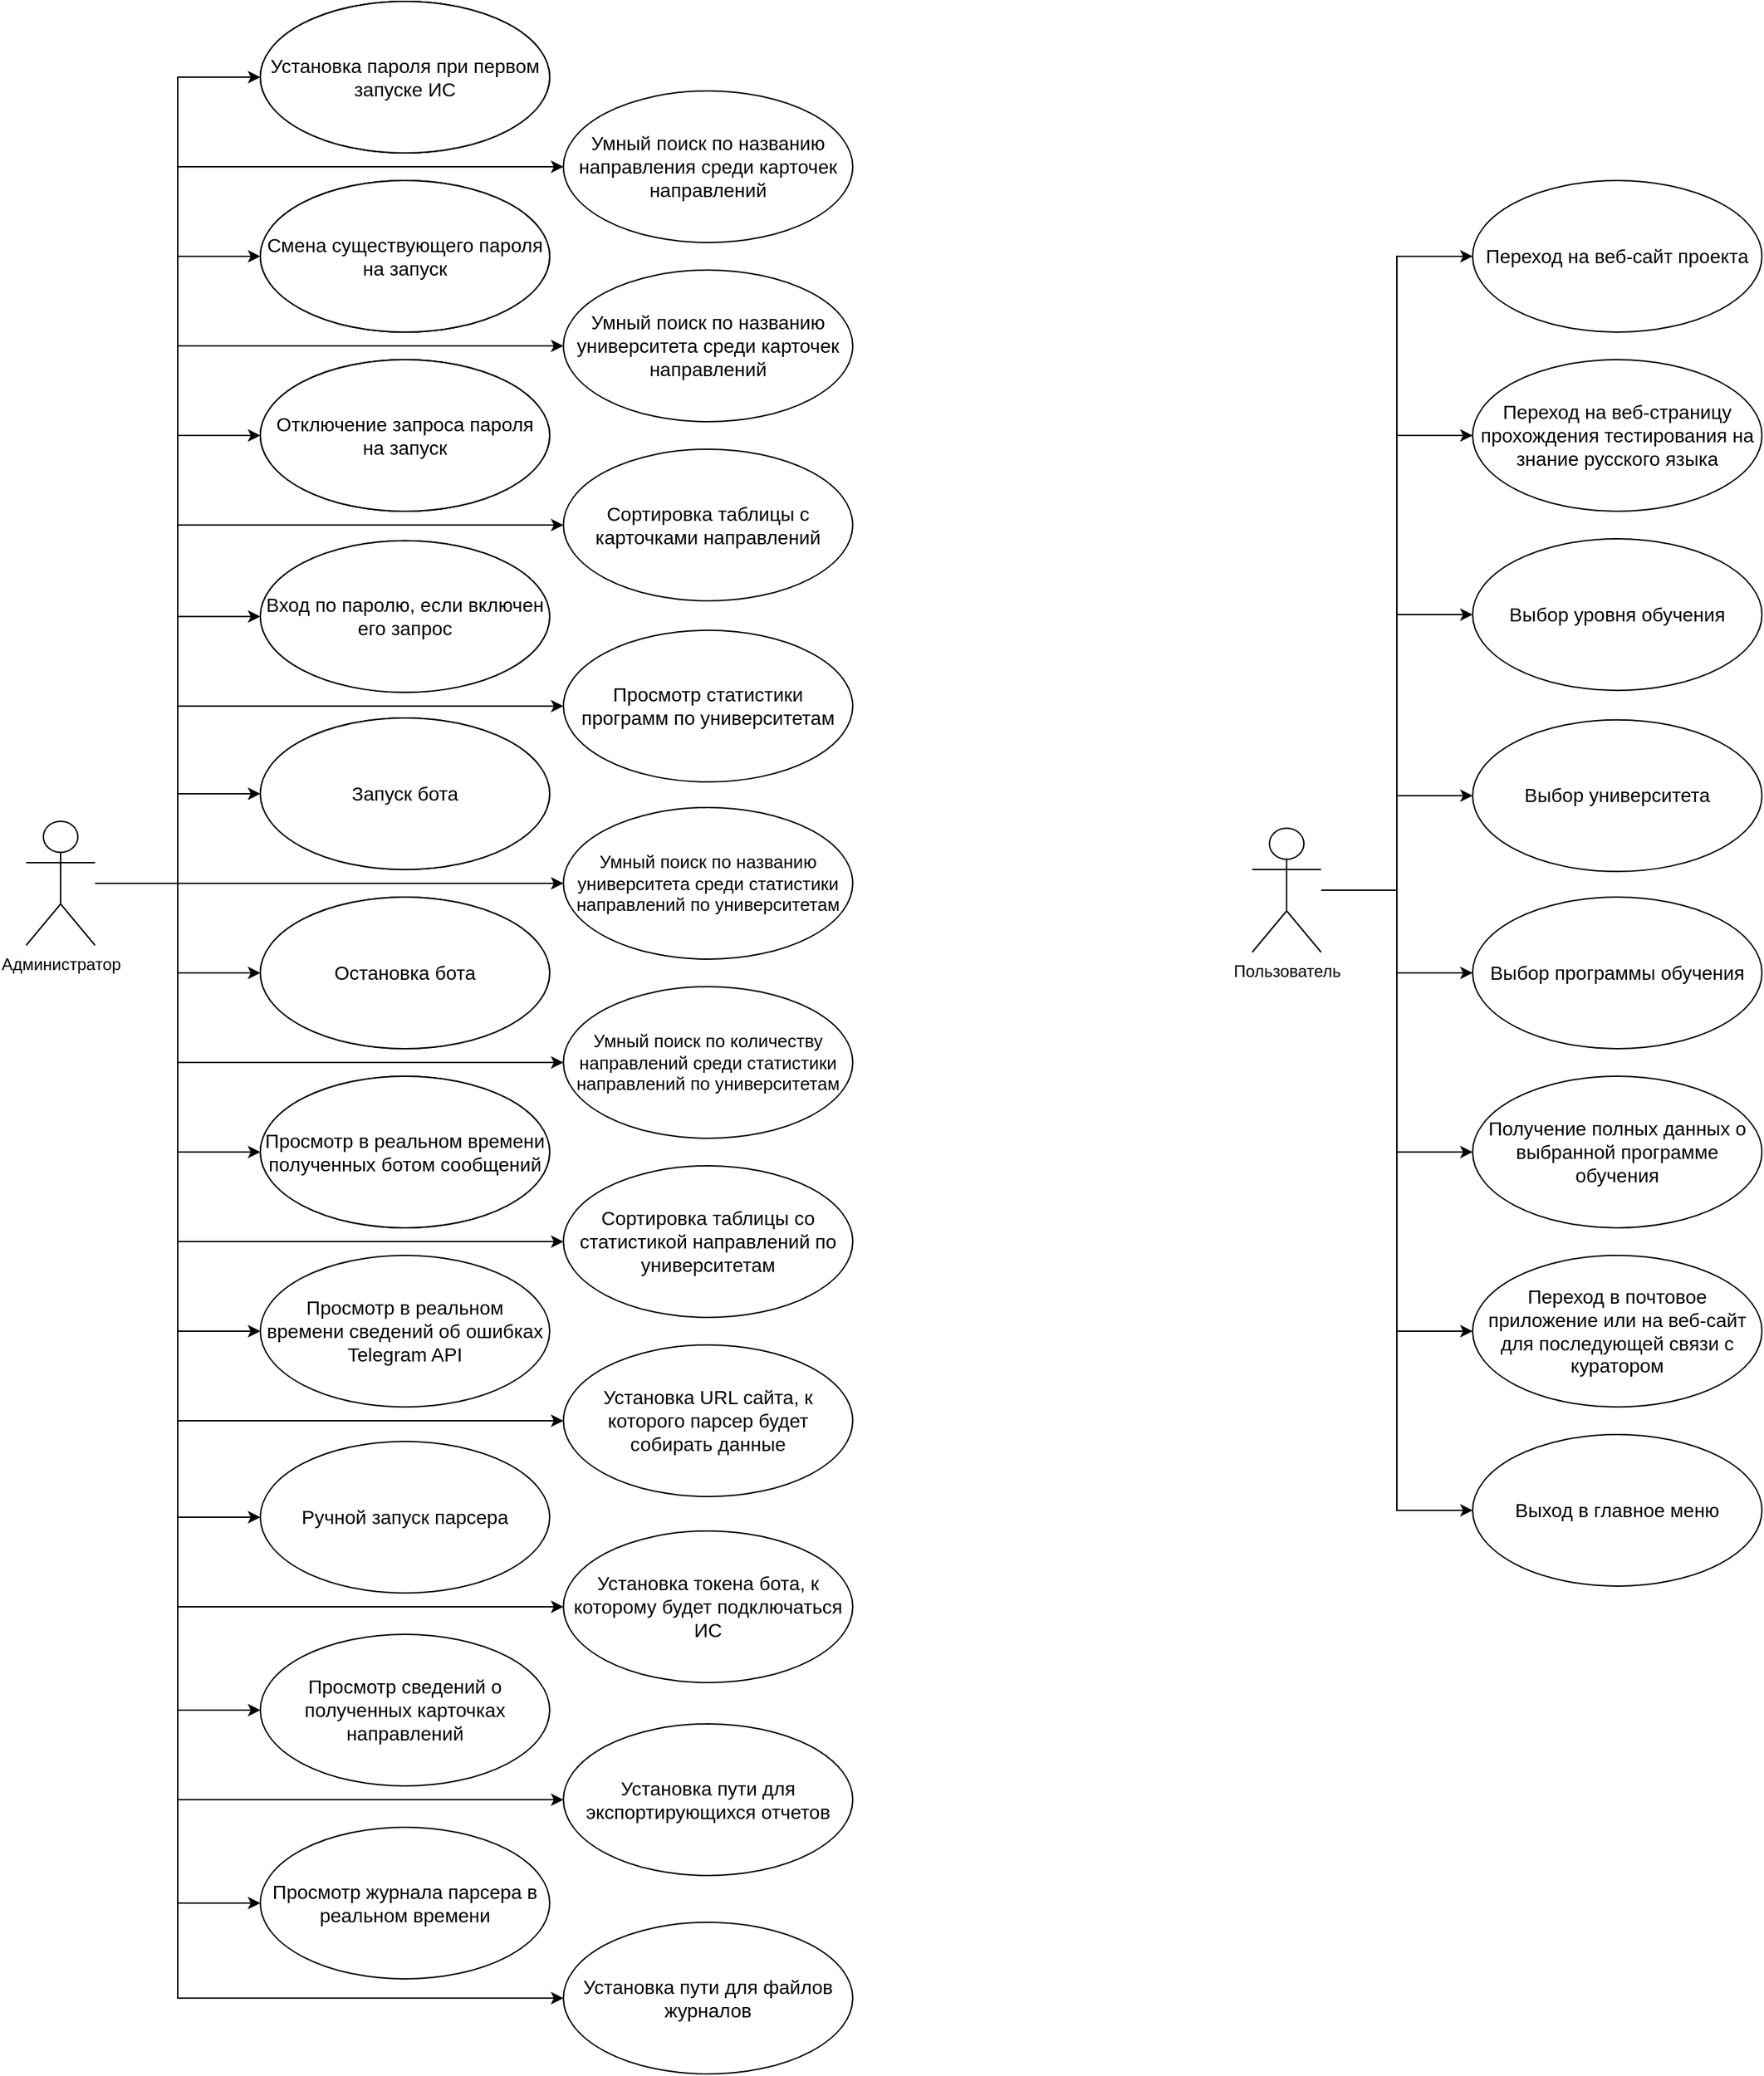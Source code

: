 <mxfile version="21.1.5" type="device">
  <diagram name="Страница 1" id="XWZ9HzhF4-gvC73t8PM1">
    <mxGraphModel dx="2220" dy="2578" grid="1" gridSize="10" guides="1" tooltips="1" connect="1" arrows="1" fold="1" page="1" pageScale="1" pageWidth="827" pageHeight="1169" math="0" shadow="0">
      <root>
        <mxCell id="0" />
        <mxCell id="1" parent="0" />
        <mxCell id="Ydeme7hIcuhJ-TMUcf0_-15" style="edgeStyle=orthogonalEdgeStyle;rounded=0;orthogonalLoop=1;jettySize=auto;html=1;entryX=0;entryY=0.5;entryDx=0;entryDy=0;" edge="1" parent="1" source="Ydeme7hIcuhJ-TMUcf0_-3" target="Ydeme7hIcuhJ-TMUcf0_-13">
          <mxGeometry relative="1" as="geometry" />
        </mxCell>
        <mxCell id="Ydeme7hIcuhJ-TMUcf0_-32" style="edgeStyle=orthogonalEdgeStyle;rounded=0;orthogonalLoop=1;jettySize=auto;html=1;entryX=0;entryY=0.5;entryDx=0;entryDy=0;" edge="1" parent="1" source="Ydeme7hIcuhJ-TMUcf0_-3" target="Ydeme7hIcuhJ-TMUcf0_-31">
          <mxGeometry relative="1" as="geometry" />
        </mxCell>
        <mxCell id="Ydeme7hIcuhJ-TMUcf0_-33" style="edgeStyle=orthogonalEdgeStyle;rounded=0;orthogonalLoop=1;jettySize=auto;html=1;entryX=0;entryY=0.5;entryDx=0;entryDy=0;" edge="1" parent="1" source="Ydeme7hIcuhJ-TMUcf0_-3" target="Ydeme7hIcuhJ-TMUcf0_-25">
          <mxGeometry relative="1" as="geometry" />
        </mxCell>
        <mxCell id="Ydeme7hIcuhJ-TMUcf0_-34" style="edgeStyle=orthogonalEdgeStyle;rounded=0;orthogonalLoop=1;jettySize=auto;html=1;entryX=0;entryY=0.5;entryDx=0;entryDy=0;" edge="1" parent="1" source="Ydeme7hIcuhJ-TMUcf0_-3" target="Ydeme7hIcuhJ-TMUcf0_-27">
          <mxGeometry relative="1" as="geometry" />
        </mxCell>
        <mxCell id="Ydeme7hIcuhJ-TMUcf0_-35" style="edgeStyle=orthogonalEdgeStyle;rounded=0;orthogonalLoop=1;jettySize=auto;html=1;entryX=0;entryY=0.5;entryDx=0;entryDy=0;" edge="1" parent="1" source="Ydeme7hIcuhJ-TMUcf0_-3" target="Ydeme7hIcuhJ-TMUcf0_-29">
          <mxGeometry relative="1" as="geometry" />
        </mxCell>
        <mxCell id="Ydeme7hIcuhJ-TMUcf0_-36" style="edgeStyle=orthogonalEdgeStyle;rounded=0;orthogonalLoop=1;jettySize=auto;html=1;entryX=0;entryY=0.5;entryDx=0;entryDy=0;" edge="1" parent="1" source="Ydeme7hIcuhJ-TMUcf0_-3" target="Ydeme7hIcuhJ-TMUcf0_-26">
          <mxGeometry relative="1" as="geometry" />
        </mxCell>
        <mxCell id="Ydeme7hIcuhJ-TMUcf0_-37" style="edgeStyle=orthogonalEdgeStyle;rounded=0;orthogonalLoop=1;jettySize=auto;html=1;entryX=0;entryY=0.5;entryDx=0;entryDy=0;" edge="1" parent="1" source="Ydeme7hIcuhJ-TMUcf0_-3" target="Ydeme7hIcuhJ-TMUcf0_-30">
          <mxGeometry relative="1" as="geometry" />
        </mxCell>
        <mxCell id="Ydeme7hIcuhJ-TMUcf0_-38" style="edgeStyle=orthogonalEdgeStyle;rounded=0;orthogonalLoop=1;jettySize=auto;html=1;entryX=0;entryY=0.5;entryDx=0;entryDy=0;" edge="1" parent="1" source="Ydeme7hIcuhJ-TMUcf0_-3" target="Ydeme7hIcuhJ-TMUcf0_-28">
          <mxGeometry relative="1" as="geometry" />
        </mxCell>
        <mxCell id="Ydeme7hIcuhJ-TMUcf0_-3" value="Пользователь" style="shape=umlActor;verticalLabelPosition=bottom;verticalAlign=top;html=1;outlineConnect=0;" vertex="1" parent="1">
          <mxGeometry x="1230" y="265" width="50" height="90" as="geometry" />
        </mxCell>
        <mxCell id="Ydeme7hIcuhJ-TMUcf0_-13" value="&lt;span style=&quot;font-size: 14px;&quot;&gt;Переход на веб-страницу прохождения тестирования на знание русского языка&lt;/span&gt;" style="ellipse;whiteSpace=wrap;html=1;" vertex="1" parent="1">
          <mxGeometry x="1390" y="-75" width="210" height="110" as="geometry" />
        </mxCell>
        <mxCell id="Ydeme7hIcuhJ-TMUcf0_-25" value="&lt;span style=&quot;font-size: 14px;&quot;&gt;Выбор уровня обучения&lt;/span&gt;" style="ellipse;whiteSpace=wrap;html=1;" vertex="1" parent="1">
          <mxGeometry x="1390" y="55" width="210" height="110" as="geometry" />
        </mxCell>
        <mxCell id="Ydeme7hIcuhJ-TMUcf0_-26" value="&lt;span style=&quot;font-size: 14px;&quot;&gt;Получение полных данных о выбранной программе обучения&lt;/span&gt;" style="ellipse;whiteSpace=wrap;html=1;" vertex="1" parent="1">
          <mxGeometry x="1390" y="445" width="210" height="110" as="geometry" />
        </mxCell>
        <mxCell id="Ydeme7hIcuhJ-TMUcf0_-27" value="&lt;span style=&quot;font-size: 14px;&quot;&gt;Выбор университета&lt;/span&gt;" style="ellipse;whiteSpace=wrap;html=1;" vertex="1" parent="1">
          <mxGeometry x="1390" y="186.42" width="210" height="110" as="geometry" />
        </mxCell>
        <mxCell id="Ydeme7hIcuhJ-TMUcf0_-28" value="&lt;span style=&quot;font-size: 14px;&quot;&gt;Выход в главное меню&lt;/span&gt;" style="ellipse;whiteSpace=wrap;html=1;" vertex="1" parent="1">
          <mxGeometry x="1390" y="705" width="210" height="110" as="geometry" />
        </mxCell>
        <mxCell id="Ydeme7hIcuhJ-TMUcf0_-29" value="&lt;span style=&quot;font-size: 14px;&quot;&gt;Выбор программы обучения&lt;/span&gt;" style="ellipse;whiteSpace=wrap;html=1;" vertex="1" parent="1">
          <mxGeometry x="1390" y="315" width="210" height="110" as="geometry" />
        </mxCell>
        <mxCell id="Ydeme7hIcuhJ-TMUcf0_-30" value="&lt;span style=&quot;font-size: 14px;&quot;&gt;Переход в почтовое приложение или на веб-сайт для последующей связи с куратором&lt;/span&gt;" style="ellipse;whiteSpace=wrap;html=1;" vertex="1" parent="1">
          <mxGeometry x="1390" y="575" width="210" height="110" as="geometry" />
        </mxCell>
        <mxCell id="Ydeme7hIcuhJ-TMUcf0_-31" value="&lt;span style=&quot;font-size: 14px;&quot;&gt;Переход на веб-сайт проекта&lt;/span&gt;" style="ellipse;whiteSpace=wrap;html=1;" vertex="1" parent="1">
          <mxGeometry x="1390" y="-205" width="210" height="110" as="geometry" />
        </mxCell>
        <mxCell id="Ydeme7hIcuhJ-TMUcf0_-39" style="edgeStyle=orthogonalEdgeStyle;rounded=0;orthogonalLoop=1;jettySize=auto;html=1;entryX=0;entryY=0.5;entryDx=0;entryDy=0;" edge="1" parent="1" source="Ydeme7hIcuhJ-TMUcf0_-47" target="Ydeme7hIcuhJ-TMUcf0_-48">
          <mxGeometry relative="1" as="geometry" />
        </mxCell>
        <mxCell id="Ydeme7hIcuhJ-TMUcf0_-40" style="edgeStyle=orthogonalEdgeStyle;rounded=0;orthogonalLoop=1;jettySize=auto;html=1;entryX=0;entryY=0.5;entryDx=0;entryDy=0;" edge="1" parent="1" source="Ydeme7hIcuhJ-TMUcf0_-47" target="Ydeme7hIcuhJ-TMUcf0_-55">
          <mxGeometry relative="1" as="geometry" />
        </mxCell>
        <mxCell id="Ydeme7hIcuhJ-TMUcf0_-41" style="edgeStyle=orthogonalEdgeStyle;rounded=0;orthogonalLoop=1;jettySize=auto;html=1;entryX=0;entryY=0.5;entryDx=0;entryDy=0;" edge="1" parent="1" source="Ydeme7hIcuhJ-TMUcf0_-47" target="Ydeme7hIcuhJ-TMUcf0_-49">
          <mxGeometry relative="1" as="geometry" />
        </mxCell>
        <mxCell id="Ydeme7hIcuhJ-TMUcf0_-42" style="edgeStyle=orthogonalEdgeStyle;rounded=0;orthogonalLoop=1;jettySize=auto;html=1;entryX=0;entryY=0.5;entryDx=0;entryDy=0;" edge="1" parent="1" source="Ydeme7hIcuhJ-TMUcf0_-47" target="Ydeme7hIcuhJ-TMUcf0_-51">
          <mxGeometry relative="1" as="geometry" />
        </mxCell>
        <mxCell id="Ydeme7hIcuhJ-TMUcf0_-43" style="edgeStyle=orthogonalEdgeStyle;rounded=0;orthogonalLoop=1;jettySize=auto;html=1;entryX=0;entryY=0.5;entryDx=0;entryDy=0;" edge="1" parent="1" source="Ydeme7hIcuhJ-TMUcf0_-47" target="Ydeme7hIcuhJ-TMUcf0_-53">
          <mxGeometry relative="1" as="geometry" />
        </mxCell>
        <mxCell id="Ydeme7hIcuhJ-TMUcf0_-44" style="edgeStyle=orthogonalEdgeStyle;rounded=0;orthogonalLoop=1;jettySize=auto;html=1;entryX=0;entryY=0.5;entryDx=0;entryDy=0;" edge="1" parent="1" source="Ydeme7hIcuhJ-TMUcf0_-47" target="Ydeme7hIcuhJ-TMUcf0_-50">
          <mxGeometry relative="1" as="geometry" />
        </mxCell>
        <mxCell id="Ydeme7hIcuhJ-TMUcf0_-45" style="edgeStyle=orthogonalEdgeStyle;rounded=0;orthogonalLoop=1;jettySize=auto;html=1;entryX=0;entryY=0.5;entryDx=0;entryDy=0;" edge="1" parent="1" source="Ydeme7hIcuhJ-TMUcf0_-47" target="Ydeme7hIcuhJ-TMUcf0_-54">
          <mxGeometry relative="1" as="geometry" />
        </mxCell>
        <mxCell id="Ydeme7hIcuhJ-TMUcf0_-46" style="edgeStyle=orthogonalEdgeStyle;rounded=0;orthogonalLoop=1;jettySize=auto;html=1;entryX=0;entryY=0.5;entryDx=0;entryDy=0;" edge="1" parent="1" source="Ydeme7hIcuhJ-TMUcf0_-47" target="Ydeme7hIcuhJ-TMUcf0_-52">
          <mxGeometry relative="1" as="geometry" />
        </mxCell>
        <mxCell id="Ydeme7hIcuhJ-TMUcf0_-59" style="edgeStyle=orthogonalEdgeStyle;rounded=0;orthogonalLoop=1;jettySize=auto;html=1;entryX=0;entryY=0.5;entryDx=0;entryDy=0;" edge="1" parent="1" source="Ydeme7hIcuhJ-TMUcf0_-47" target="Ydeme7hIcuhJ-TMUcf0_-58">
          <mxGeometry relative="1" as="geometry" />
        </mxCell>
        <mxCell id="Ydeme7hIcuhJ-TMUcf0_-60" style="edgeStyle=orthogonalEdgeStyle;rounded=0;orthogonalLoop=1;jettySize=auto;html=1;entryX=0;entryY=0.5;entryDx=0;entryDy=0;" edge="1" parent="1" source="Ydeme7hIcuhJ-TMUcf0_-47" target="Ydeme7hIcuhJ-TMUcf0_-57">
          <mxGeometry relative="1" as="geometry" />
        </mxCell>
        <mxCell id="Ydeme7hIcuhJ-TMUcf0_-91" style="edgeStyle=orthogonalEdgeStyle;rounded=0;orthogonalLoop=1;jettySize=auto;html=1;entryX=0;entryY=0.5;entryDx=0;entryDy=0;" edge="1" parent="1" source="Ydeme7hIcuhJ-TMUcf0_-47" target="Ydeme7hIcuhJ-TMUcf0_-74">
          <mxGeometry relative="1" as="geometry">
            <Array as="points">
              <mxPoint x="450" y="305" />
              <mxPoint x="450" y="-215" />
            </Array>
          </mxGeometry>
        </mxCell>
        <mxCell id="Ydeme7hIcuhJ-TMUcf0_-92" style="edgeStyle=orthogonalEdgeStyle;rounded=0;orthogonalLoop=1;jettySize=auto;html=1;entryX=0;entryY=0.5;entryDx=0;entryDy=0;" edge="1" parent="1" source="Ydeme7hIcuhJ-TMUcf0_-47" target="Ydeme7hIcuhJ-TMUcf0_-75">
          <mxGeometry relative="1" as="geometry">
            <Array as="points">
              <mxPoint x="450" y="305" />
              <mxPoint x="450" y="-85" />
            </Array>
          </mxGeometry>
        </mxCell>
        <mxCell id="Ydeme7hIcuhJ-TMUcf0_-93" style="edgeStyle=orthogonalEdgeStyle;rounded=0;orthogonalLoop=1;jettySize=auto;html=1;entryX=0;entryY=0.5;entryDx=0;entryDy=0;" edge="1" parent="1" source="Ydeme7hIcuhJ-TMUcf0_-47" target="Ydeme7hIcuhJ-TMUcf0_-76">
          <mxGeometry relative="1" as="geometry">
            <Array as="points">
              <mxPoint x="450" y="305" />
              <mxPoint x="450" y="45" />
            </Array>
          </mxGeometry>
        </mxCell>
        <mxCell id="Ydeme7hIcuhJ-TMUcf0_-94" style="edgeStyle=orthogonalEdgeStyle;rounded=0;orthogonalLoop=1;jettySize=auto;html=1;entryX=0;entryY=0.5;entryDx=0;entryDy=0;" edge="1" parent="1" source="Ydeme7hIcuhJ-TMUcf0_-47" target="Ydeme7hIcuhJ-TMUcf0_-78">
          <mxGeometry relative="1" as="geometry">
            <Array as="points">
              <mxPoint x="450" y="305" />
              <mxPoint x="450" y="176" />
            </Array>
          </mxGeometry>
        </mxCell>
        <mxCell id="Ydeme7hIcuhJ-TMUcf0_-95" style="edgeStyle=orthogonalEdgeStyle;rounded=0;orthogonalLoop=1;jettySize=auto;html=1;entryX=0;entryY=0.5;entryDx=0;entryDy=0;" edge="1" parent="1" source="Ydeme7hIcuhJ-TMUcf0_-47" target="Ydeme7hIcuhJ-TMUcf0_-77">
          <mxGeometry relative="1" as="geometry" />
        </mxCell>
        <mxCell id="Ydeme7hIcuhJ-TMUcf0_-96" style="edgeStyle=orthogonalEdgeStyle;rounded=0;orthogonalLoop=1;jettySize=auto;html=1;entryX=0;entryY=0.5;entryDx=0;entryDy=0;" edge="1" parent="1" source="Ydeme7hIcuhJ-TMUcf0_-47" target="Ydeme7hIcuhJ-TMUcf0_-79">
          <mxGeometry relative="1" as="geometry">
            <Array as="points">
              <mxPoint x="450" y="305" />
              <mxPoint x="450" y="435" />
            </Array>
          </mxGeometry>
        </mxCell>
        <mxCell id="Ydeme7hIcuhJ-TMUcf0_-97" style="edgeStyle=orthogonalEdgeStyle;rounded=0;orthogonalLoop=1;jettySize=auto;html=1;entryX=0;entryY=0.5;entryDx=0;entryDy=0;" edge="1" parent="1" source="Ydeme7hIcuhJ-TMUcf0_-47" target="Ydeme7hIcuhJ-TMUcf0_-80">
          <mxGeometry relative="1" as="geometry">
            <Array as="points">
              <mxPoint x="450" y="305" />
              <mxPoint x="450" y="565" />
            </Array>
          </mxGeometry>
        </mxCell>
        <mxCell id="Ydeme7hIcuhJ-TMUcf0_-98" style="edgeStyle=orthogonalEdgeStyle;rounded=0;orthogonalLoop=1;jettySize=auto;html=1;entryX=0;entryY=0.5;entryDx=0;entryDy=0;" edge="1" parent="1" source="Ydeme7hIcuhJ-TMUcf0_-47" target="Ydeme7hIcuhJ-TMUcf0_-71">
          <mxGeometry relative="1" as="geometry">
            <Array as="points">
              <mxPoint x="450" y="305" />
              <mxPoint x="450" y="695" />
            </Array>
          </mxGeometry>
        </mxCell>
        <mxCell id="Ydeme7hIcuhJ-TMUcf0_-99" style="edgeStyle=orthogonalEdgeStyle;rounded=0;orthogonalLoop=1;jettySize=auto;html=1;entryX=0;entryY=0.5;entryDx=0;entryDy=0;" edge="1" parent="1" source="Ydeme7hIcuhJ-TMUcf0_-47" target="Ydeme7hIcuhJ-TMUcf0_-73">
          <mxGeometry relative="1" as="geometry">
            <Array as="points">
              <mxPoint x="450" y="305" />
              <mxPoint x="450" y="830" />
            </Array>
          </mxGeometry>
        </mxCell>
        <mxCell id="Ydeme7hIcuhJ-TMUcf0_-100" style="edgeStyle=orthogonalEdgeStyle;rounded=0;orthogonalLoop=1;jettySize=auto;html=1;entryX=0;entryY=0.5;entryDx=0;entryDy=0;" edge="1" parent="1" source="Ydeme7hIcuhJ-TMUcf0_-47" target="Ydeme7hIcuhJ-TMUcf0_-72">
          <mxGeometry relative="1" as="geometry">
            <Array as="points">
              <mxPoint x="450" y="305" />
              <mxPoint x="450" y="970" />
            </Array>
          </mxGeometry>
        </mxCell>
        <mxCell id="Ydeme7hIcuhJ-TMUcf0_-104" style="edgeStyle=orthogonalEdgeStyle;rounded=0;orthogonalLoop=1;jettySize=auto;html=1;entryX=0;entryY=0.5;entryDx=0;entryDy=0;" edge="1" parent="1" source="Ydeme7hIcuhJ-TMUcf0_-47" target="Ydeme7hIcuhJ-TMUcf0_-101">
          <mxGeometry relative="1" as="geometry" />
        </mxCell>
        <mxCell id="Ydeme7hIcuhJ-TMUcf0_-105" style="edgeStyle=orthogonalEdgeStyle;rounded=0;orthogonalLoop=1;jettySize=auto;html=1;entryX=0;entryY=0.5;entryDx=0;entryDy=0;" edge="1" parent="1" source="Ydeme7hIcuhJ-TMUcf0_-47" target="Ydeme7hIcuhJ-TMUcf0_-102">
          <mxGeometry relative="1" as="geometry">
            <Array as="points">
              <mxPoint x="450" y="305" />
              <mxPoint x="450" y="1114" />
            </Array>
          </mxGeometry>
        </mxCell>
        <mxCell id="Ydeme7hIcuhJ-TMUcf0_-47" value="Администратор" style="shape=umlActor;verticalLabelPosition=bottom;verticalAlign=top;html=1;outlineConnect=0;" vertex="1" parent="1">
          <mxGeometry x="340" y="260" width="50" height="90" as="geometry" />
        </mxCell>
        <mxCell id="Ydeme7hIcuhJ-TMUcf0_-48" value="&lt;span style=&quot;font-size: 14px;&quot;&gt;Переход на веб-страницу прохождения тестирования на знание русского языка&lt;/span&gt;" style="ellipse;whiteSpace=wrap;html=1;" vertex="1" parent="1">
          <mxGeometry x="510" y="-205" width="210" height="110" as="geometry" />
        </mxCell>
        <mxCell id="Ydeme7hIcuhJ-TMUcf0_-49" value="&lt;span style=&quot;font-size: 14px;&quot;&gt;Выбор уровня обучения&lt;/span&gt;" style="ellipse;whiteSpace=wrap;html=1;" vertex="1" parent="1">
          <mxGeometry x="510" y="-75" width="210" height="110" as="geometry" />
        </mxCell>
        <mxCell id="Ydeme7hIcuhJ-TMUcf0_-50" value="&lt;span style=&quot;font-size: 14px;&quot;&gt;Получение полных данных о выбранной программе обучения&lt;/span&gt;" style="ellipse;whiteSpace=wrap;html=1;" vertex="1" parent="1">
          <mxGeometry x="510" y="315" width="210" height="110" as="geometry" />
        </mxCell>
        <mxCell id="Ydeme7hIcuhJ-TMUcf0_-51" value="&lt;span style=&quot;font-size: 14px;&quot;&gt;Выбор университета&lt;/span&gt;" style="ellipse;whiteSpace=wrap;html=1;" vertex="1" parent="1">
          <mxGeometry x="510" y="56.42" width="210" height="110" as="geometry" />
        </mxCell>
        <mxCell id="Ydeme7hIcuhJ-TMUcf0_-52" value="&lt;span style=&quot;font-size: 14px;&quot;&gt;Просмотр в реальном &lt;br&gt;времени сведений об ошибках&lt;br&gt;Telegram API&lt;br&gt;&lt;/span&gt;" style="ellipse;whiteSpace=wrap;html=1;" vertex="1" parent="1">
          <mxGeometry x="510" y="575" width="210" height="110" as="geometry" />
        </mxCell>
        <mxCell id="Ydeme7hIcuhJ-TMUcf0_-53" value="&lt;span style=&quot;font-size: 14px;&quot;&gt;Выбор программы обучения&lt;/span&gt;" style="ellipse;whiteSpace=wrap;html=1;" vertex="1" parent="1">
          <mxGeometry x="510" y="185" width="210" height="110" as="geometry" />
        </mxCell>
        <mxCell id="Ydeme7hIcuhJ-TMUcf0_-54" value="&lt;span style=&quot;font-size: 14px;&quot;&gt;Переход в почтовое приложение или на веб-сайт для последующей связи с куратором&lt;/span&gt;" style="ellipse;whiteSpace=wrap;html=1;" vertex="1" parent="1">
          <mxGeometry x="510" y="445" width="210" height="110" as="geometry" />
        </mxCell>
        <mxCell id="Ydeme7hIcuhJ-TMUcf0_-55" value="&lt;span style=&quot;font-size: 14px;&quot;&gt;Переход на веб-сайт проекта&lt;/span&gt;" style="ellipse;whiteSpace=wrap;html=1;" vertex="1" parent="1">
          <mxGeometry x="510" y="-335" width="210" height="110" as="geometry" />
        </mxCell>
        <mxCell id="Ydeme7hIcuhJ-TMUcf0_-57" value="&lt;span style=&quot;font-size: 14px;&quot;&gt;Просмотр сведений о полученных карточках направлений&lt;/span&gt;" style="ellipse;whiteSpace=wrap;html=1;" vertex="1" parent="1">
          <mxGeometry x="510" y="850" width="210" height="110" as="geometry" />
        </mxCell>
        <mxCell id="Ydeme7hIcuhJ-TMUcf0_-58" value="&lt;span style=&quot;font-size: 14px;&quot;&gt;Ручной запуск парсера&lt;/span&gt;" style="ellipse;whiteSpace=wrap;html=1;" vertex="1" parent="1">
          <mxGeometry x="510" y="710" width="210" height="110" as="geometry" />
        </mxCell>
        <mxCell id="Ydeme7hIcuhJ-TMUcf0_-61" value="&lt;span style=&quot;font-size: 14px;&quot;&gt;Переход на веб-сайт проекта&lt;/span&gt;" style="ellipse;whiteSpace=wrap;html=1;" vertex="1" parent="1">
          <mxGeometry x="510" y="-335" width="210" height="110" as="geometry" />
        </mxCell>
        <mxCell id="Ydeme7hIcuhJ-TMUcf0_-62" value="&lt;span style=&quot;font-size: 14px;&quot;&gt;Переход на веб-страницу прохождения тестирования на знание русского языка&lt;/span&gt;" style="ellipse;whiteSpace=wrap;html=1;" vertex="1" parent="1">
          <mxGeometry x="510" y="-205" width="210" height="110" as="geometry" />
        </mxCell>
        <mxCell id="Ydeme7hIcuhJ-TMUcf0_-63" value="&lt;span style=&quot;font-size: 14px;&quot;&gt;Выбор уровня обучения&lt;/span&gt;" style="ellipse;whiteSpace=wrap;html=1;" vertex="1" parent="1">
          <mxGeometry x="510" y="-75" width="210" height="110" as="geometry" />
        </mxCell>
        <mxCell id="Ydeme7hIcuhJ-TMUcf0_-64" value="&lt;font style=&quot;font-size: 14px;&quot;&gt;Установка пароля при первом запуске ИС&lt;/font&gt;" style="ellipse;whiteSpace=wrap;html=1;" vertex="1" parent="1">
          <mxGeometry x="510" y="-335" width="210" height="110" as="geometry" />
        </mxCell>
        <mxCell id="Ydeme7hIcuhJ-TMUcf0_-65" value="&lt;span style=&quot;font-size: 14px;&quot;&gt;Смена существующего пароля на запуск&lt;/span&gt;" style="ellipse;whiteSpace=wrap;html=1;" vertex="1" parent="1">
          <mxGeometry x="510" y="-205" width="210" height="110" as="geometry" />
        </mxCell>
        <mxCell id="Ydeme7hIcuhJ-TMUcf0_-66" value="&lt;span style=&quot;font-size: 14px;&quot;&gt;Отключение запроса пароля&lt;br&gt;на запуск&lt;/span&gt;" style="ellipse;whiteSpace=wrap;html=1;" vertex="1" parent="1">
          <mxGeometry x="510" y="-75" width="210" height="110" as="geometry" />
        </mxCell>
        <mxCell id="Ydeme7hIcuhJ-TMUcf0_-67" value="&lt;span style=&quot;font-size: 14px;&quot;&gt;Запуск бота&lt;/span&gt;" style="ellipse;whiteSpace=wrap;html=1;" vertex="1" parent="1">
          <mxGeometry x="510" y="185" width="210" height="110" as="geometry" />
        </mxCell>
        <mxCell id="Ydeme7hIcuhJ-TMUcf0_-68" value="&lt;span style=&quot;font-size: 14px;&quot;&gt;Вход по паролю, если включен его запрос&lt;/span&gt;" style="ellipse;whiteSpace=wrap;html=1;" vertex="1" parent="1">
          <mxGeometry x="510" y="56.42" width="210" height="110" as="geometry" />
        </mxCell>
        <mxCell id="Ydeme7hIcuhJ-TMUcf0_-69" value="&lt;span style=&quot;font-size: 14px;&quot;&gt;Остановка бота&lt;/span&gt;" style="ellipse;whiteSpace=wrap;html=1;" vertex="1" parent="1">
          <mxGeometry x="510" y="315" width="210" height="110" as="geometry" />
        </mxCell>
        <mxCell id="Ydeme7hIcuhJ-TMUcf0_-70" value="&lt;span style=&quot;font-size: 14px;&quot;&gt;Просмотр в реальном времени полученных ботом сообщений&lt;/span&gt;" style="ellipse;whiteSpace=wrap;html=1;" vertex="1" parent="1">
          <mxGeometry x="510" y="445" width="210" height="110" as="geometry" />
        </mxCell>
        <mxCell id="Ydeme7hIcuhJ-TMUcf0_-71" value="&lt;span style=&quot;font-size: 14px;&quot;&gt;Установка URL сайта, к которого парсер будет собирать данные&lt;/span&gt;" style="ellipse;whiteSpace=wrap;html=1;" vertex="1" parent="1">
          <mxGeometry x="730" y="640" width="210" height="110" as="geometry" />
        </mxCell>
        <mxCell id="Ydeme7hIcuhJ-TMUcf0_-72" value="&lt;span style=&quot;font-size: 14px;&quot;&gt;Установка пути для экспортирующихся отчетов&lt;/span&gt;" style="ellipse;whiteSpace=wrap;html=1;" vertex="1" parent="1">
          <mxGeometry x="730" y="915" width="210" height="110" as="geometry" />
        </mxCell>
        <mxCell id="Ydeme7hIcuhJ-TMUcf0_-73" value="&lt;span style=&quot;font-size: 14px;&quot;&gt;Установка токена бота, к которому будет подключаться ИС&lt;/span&gt;" style="ellipse;whiteSpace=wrap;html=1;" vertex="1" parent="1">
          <mxGeometry x="730" y="775" width="210" height="110" as="geometry" />
        </mxCell>
        <mxCell id="Ydeme7hIcuhJ-TMUcf0_-74" value="&lt;span style=&quot;font-size: 14px;&quot;&gt;Умный поиск по названию&lt;br&gt;направления среди карточек направлений&lt;/span&gt;" style="ellipse;whiteSpace=wrap;html=1;" vertex="1" parent="1">
          <mxGeometry x="730" y="-270" width="210" height="110" as="geometry" />
        </mxCell>
        <mxCell id="Ydeme7hIcuhJ-TMUcf0_-75" value="&lt;span style=&quot;font-size: 14px;&quot;&gt;Умный поиск по названию университета среди карточек направлений&lt;/span&gt;" style="ellipse;whiteSpace=wrap;html=1;" vertex="1" parent="1">
          <mxGeometry x="730" y="-140" width="210" height="110" as="geometry" />
        </mxCell>
        <mxCell id="Ydeme7hIcuhJ-TMUcf0_-76" value="&lt;span style=&quot;font-size: 14px;&quot;&gt;Сортировка таблицы с карточками направлений&lt;/span&gt;" style="ellipse;whiteSpace=wrap;html=1;" vertex="1" parent="1">
          <mxGeometry x="730" y="-10" width="210" height="110" as="geometry" />
        </mxCell>
        <mxCell id="Ydeme7hIcuhJ-TMUcf0_-77" value="&lt;font style=&quot;font-size: 13px;&quot;&gt;Умный поиск по названию университета среди статистики направлений по университетам&lt;/font&gt;" style="ellipse;whiteSpace=wrap;html=1;" vertex="1" parent="1">
          <mxGeometry x="730" y="250" width="210" height="110" as="geometry" />
        </mxCell>
        <mxCell id="Ydeme7hIcuhJ-TMUcf0_-78" value="&lt;span style=&quot;font-size: 14px;&quot;&gt;Просмотр статистики &lt;br&gt;программ по университетам&lt;/span&gt;" style="ellipse;whiteSpace=wrap;html=1;" vertex="1" parent="1">
          <mxGeometry x="730" y="121.42" width="210" height="110" as="geometry" />
        </mxCell>
        <mxCell id="Ydeme7hIcuhJ-TMUcf0_-79" value="&lt;font style=&quot;font-size: 13px;&quot;&gt;Умный поиск по количеству направлений среди статистики направлений по университетам&lt;/font&gt;" style="ellipse;whiteSpace=wrap;html=1;" vertex="1" parent="1">
          <mxGeometry x="730" y="380" width="210" height="110" as="geometry" />
        </mxCell>
        <mxCell id="Ydeme7hIcuhJ-TMUcf0_-80" value="&lt;span style=&quot;font-size: 14px;&quot;&gt;Сортировка таблицы со статистикой направлений по университетам&lt;/span&gt;" style="ellipse;whiteSpace=wrap;html=1;" vertex="1" parent="1">
          <mxGeometry x="730" y="510" width="210" height="110" as="geometry" />
        </mxCell>
        <mxCell id="Ydeme7hIcuhJ-TMUcf0_-101" value="&lt;font style=&quot;font-size: 14px;&quot;&gt;Просмотр журнала парсера в реальном времени&lt;/font&gt;" style="ellipse;whiteSpace=wrap;html=1;" vertex="1" parent="1">
          <mxGeometry x="510" y="990" width="210" height="110" as="geometry" />
        </mxCell>
        <mxCell id="Ydeme7hIcuhJ-TMUcf0_-102" value="&lt;span style=&quot;font-size: 14px;&quot;&gt;Установка пути для файлов журналов&lt;/span&gt;" style="ellipse;whiteSpace=wrap;html=1;" vertex="1" parent="1">
          <mxGeometry x="730" y="1059" width="210" height="110" as="geometry" />
        </mxCell>
      </root>
    </mxGraphModel>
  </diagram>
</mxfile>

